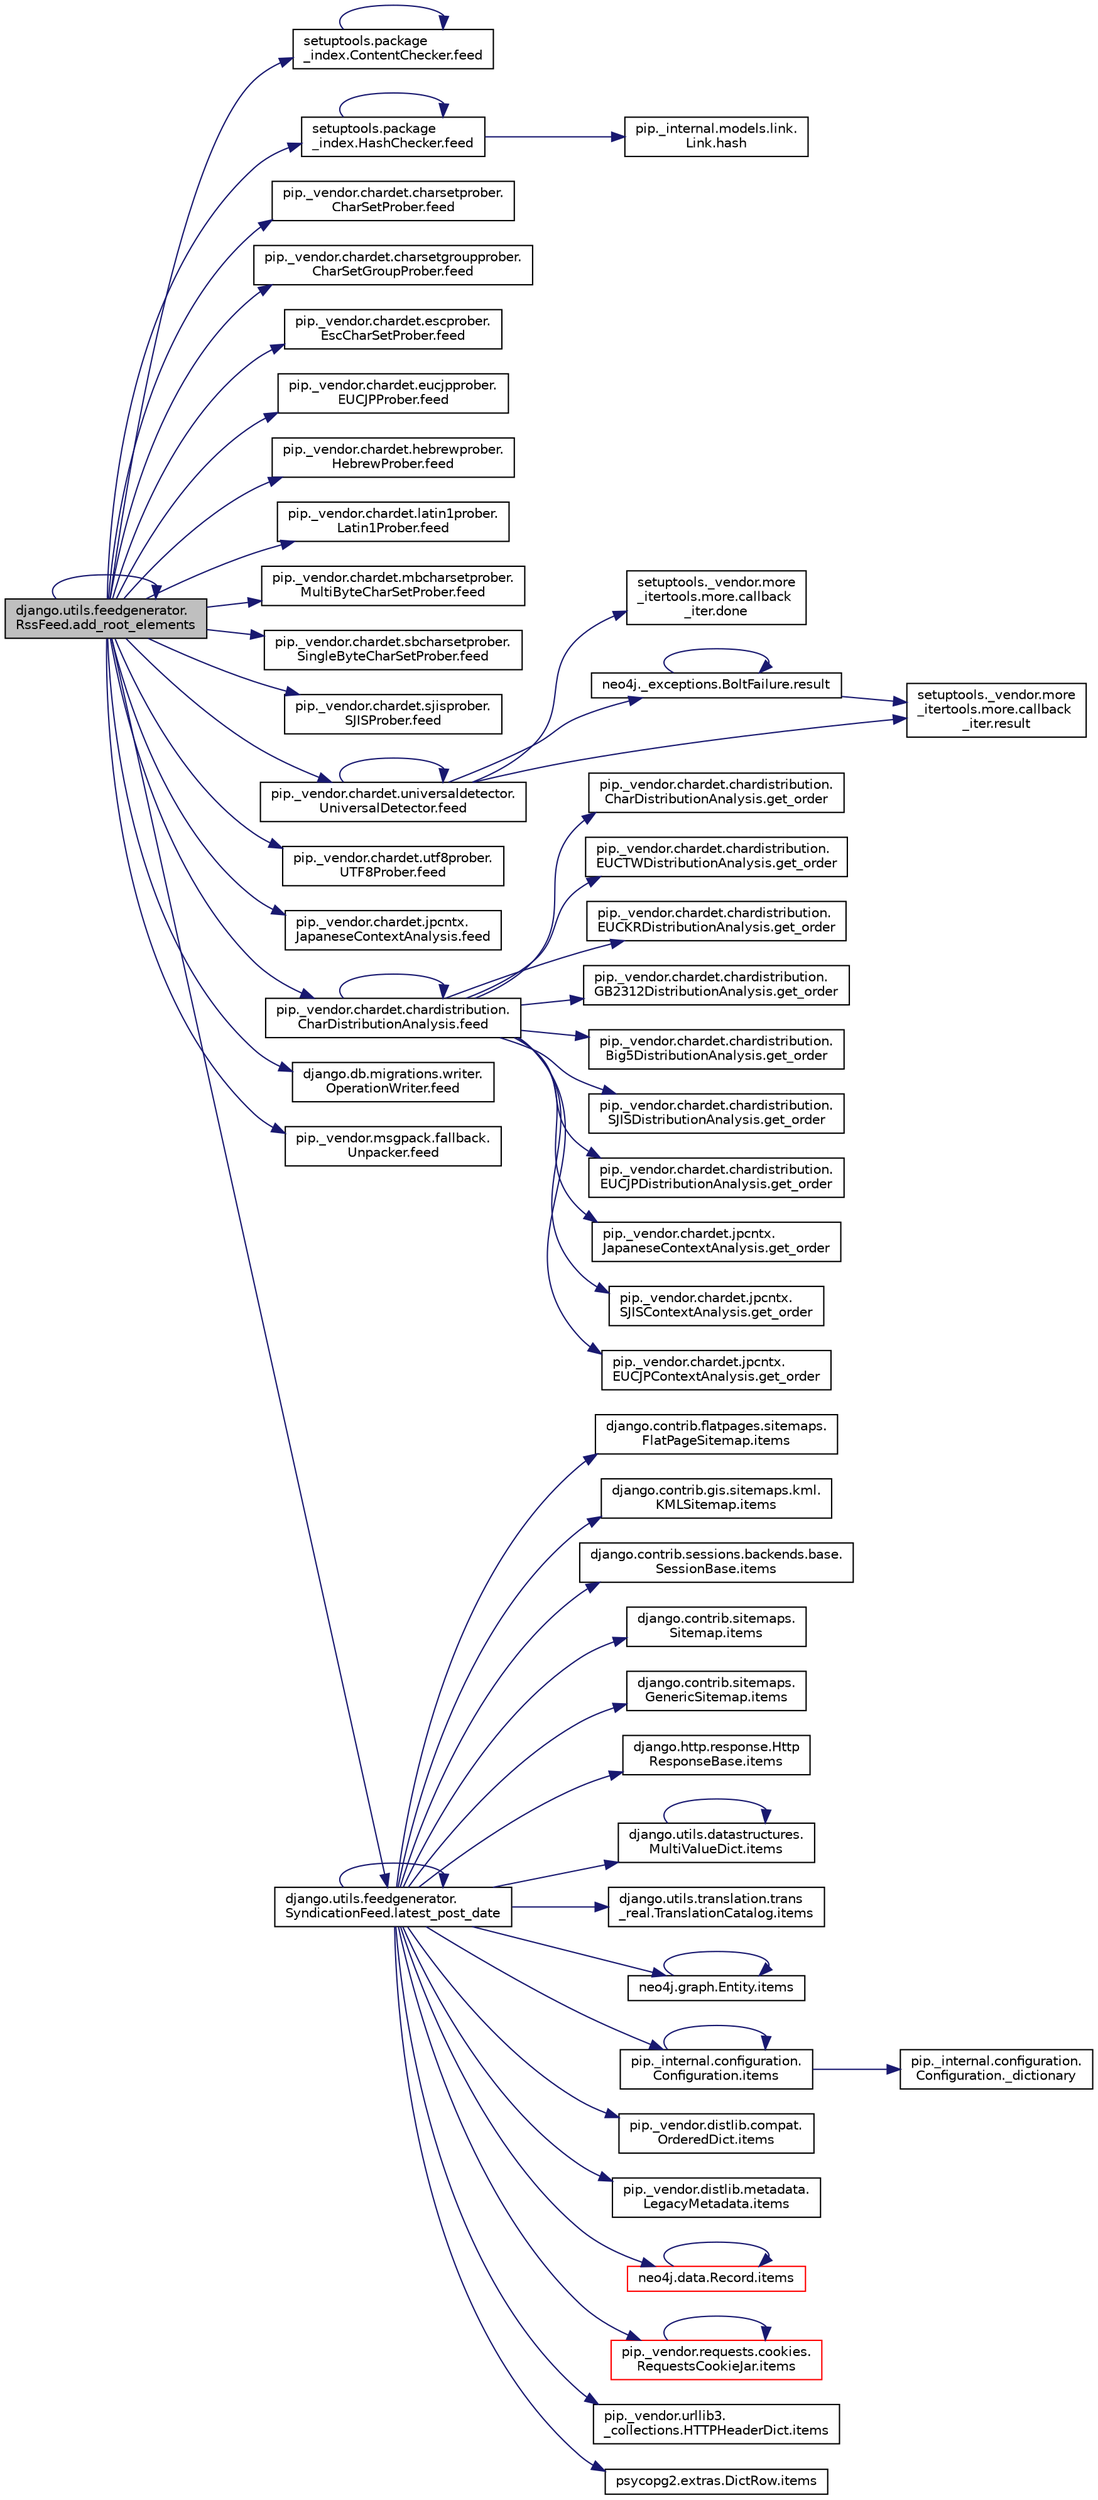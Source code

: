 digraph "django.utils.feedgenerator.RssFeed.add_root_elements"
{
 // LATEX_PDF_SIZE
  edge [fontname="Helvetica",fontsize="10",labelfontname="Helvetica",labelfontsize="10"];
  node [fontname="Helvetica",fontsize="10",shape=record];
  rankdir="LR";
  Node1 [label="django.utils.feedgenerator.\lRssFeed.add_root_elements",height=0.2,width=0.4,color="black", fillcolor="grey75", style="filled", fontcolor="black",tooltip=" "];
  Node1 -> Node1 [color="midnightblue",fontsize="10",style="solid",fontname="Helvetica"];
  Node1 -> Node2 [color="midnightblue",fontsize="10",style="solid",fontname="Helvetica"];
  Node2 [label="setuptools.package\l_index.ContentChecker.feed",height=0.2,width=0.4,color="black", fillcolor="white", style="filled",URL="$db/d4f/classsetuptools_1_1package__index_1_1_content_checker.html#a13b8b787afa956344f5eab6445f1d214",tooltip=" "];
  Node2 -> Node2 [color="midnightblue",fontsize="10",style="solid",fontname="Helvetica"];
  Node1 -> Node3 [color="midnightblue",fontsize="10",style="solid",fontname="Helvetica"];
  Node3 [label="setuptools.package\l_index.HashChecker.feed",height=0.2,width=0.4,color="black", fillcolor="white", style="filled",URL="$df/d50/classsetuptools_1_1package__index_1_1_hash_checker.html#ab85ad235e2596bf0adc4b69aa23f9600",tooltip=" "];
  Node3 -> Node3 [color="midnightblue",fontsize="10",style="solid",fontname="Helvetica"];
  Node3 -> Node4 [color="midnightblue",fontsize="10",style="solid",fontname="Helvetica"];
  Node4 [label="pip._internal.models.link.\lLink.hash",height=0.2,width=0.4,color="black", fillcolor="white", style="filled",URL="$de/da5/classpip_1_1__internal_1_1models_1_1link_1_1_link.html#a9d79621efd16f7c320ee3fdd6d8585b5",tooltip=" "];
  Node1 -> Node5 [color="midnightblue",fontsize="10",style="solid",fontname="Helvetica"];
  Node5 [label="pip._vendor.chardet.charsetprober.\lCharSetProber.feed",height=0.2,width=0.4,color="black", fillcolor="white", style="filled",URL="$da/d33/classpip_1_1__vendor_1_1chardet_1_1charsetprober_1_1_char_set_prober.html#a1cc41b371da5d90edece17e54f1fdf9b",tooltip=" "];
  Node1 -> Node6 [color="midnightblue",fontsize="10",style="solid",fontname="Helvetica"];
  Node6 [label="pip._vendor.chardet.charsetgroupprober.\lCharSetGroupProber.feed",height=0.2,width=0.4,color="black", fillcolor="white", style="filled",URL="$d5/d8f/classpip_1_1__vendor_1_1chardet_1_1charsetgroupprober_1_1_char_set_group_prober.html#aab3c0cbb972732881afd124221c6106e",tooltip=" "];
  Node1 -> Node7 [color="midnightblue",fontsize="10",style="solid",fontname="Helvetica"];
  Node7 [label="pip._vendor.chardet.escprober.\lEscCharSetProber.feed",height=0.2,width=0.4,color="black", fillcolor="white", style="filled",URL="$d9/d37/classpip_1_1__vendor_1_1chardet_1_1escprober_1_1_esc_char_set_prober.html#a9a4b36b24c3a8622cbd3f4eeadfeffc4",tooltip=" "];
  Node1 -> Node8 [color="midnightblue",fontsize="10",style="solid",fontname="Helvetica"];
  Node8 [label="pip._vendor.chardet.eucjpprober.\lEUCJPProber.feed",height=0.2,width=0.4,color="black", fillcolor="white", style="filled",URL="$dd/d73/classpip_1_1__vendor_1_1chardet_1_1eucjpprober_1_1_e_u_c_j_p_prober.html#ad96303aded5d210f4161a85cee288db1",tooltip=" "];
  Node1 -> Node9 [color="midnightblue",fontsize="10",style="solid",fontname="Helvetica"];
  Node9 [label="pip._vendor.chardet.hebrewprober.\lHebrewProber.feed",height=0.2,width=0.4,color="black", fillcolor="white", style="filled",URL="$db/db2/classpip_1_1__vendor_1_1chardet_1_1hebrewprober_1_1_hebrew_prober.html#aa1fce7290d1b2c5f7782beaf4bde6198",tooltip=" "];
  Node1 -> Node10 [color="midnightblue",fontsize="10",style="solid",fontname="Helvetica"];
  Node10 [label="pip._vendor.chardet.latin1prober.\lLatin1Prober.feed",height=0.2,width=0.4,color="black", fillcolor="white", style="filled",URL="$d6/d9c/classpip_1_1__vendor_1_1chardet_1_1latin1prober_1_1_latin1_prober.html#a30e002c1c507b761cdf7cd1ced7f5b3b",tooltip=" "];
  Node1 -> Node11 [color="midnightblue",fontsize="10",style="solid",fontname="Helvetica"];
  Node11 [label="pip._vendor.chardet.mbcharsetprober.\lMultiByteCharSetProber.feed",height=0.2,width=0.4,color="black", fillcolor="white", style="filled",URL="$df/d40/classpip_1_1__vendor_1_1chardet_1_1mbcharsetprober_1_1_multi_byte_char_set_prober.html#ad57b10650bc13b5edbb278b4488369e7",tooltip=" "];
  Node1 -> Node12 [color="midnightblue",fontsize="10",style="solid",fontname="Helvetica"];
  Node12 [label="pip._vendor.chardet.sbcharsetprober.\lSingleByteCharSetProber.feed",height=0.2,width=0.4,color="black", fillcolor="white", style="filled",URL="$d1/d89/classpip_1_1__vendor_1_1chardet_1_1sbcharsetprober_1_1_single_byte_char_set_prober.html#a34084783a02f898b7283b01c70c46f91",tooltip=" "];
  Node1 -> Node13 [color="midnightblue",fontsize="10",style="solid",fontname="Helvetica"];
  Node13 [label="pip._vendor.chardet.sjisprober.\lSJISProber.feed",height=0.2,width=0.4,color="black", fillcolor="white", style="filled",URL="$dc/dba/classpip_1_1__vendor_1_1chardet_1_1sjisprober_1_1_s_j_i_s_prober.html#a95af2daa6b9396f65da6f6197a1dbfb8",tooltip=" "];
  Node1 -> Node14 [color="midnightblue",fontsize="10",style="solid",fontname="Helvetica"];
  Node14 [label="pip._vendor.chardet.universaldetector.\lUniversalDetector.feed",height=0.2,width=0.4,color="black", fillcolor="white", style="filled",URL="$d1/d68/classpip_1_1__vendor_1_1chardet_1_1universaldetector_1_1_universal_detector.html#a95546c11a5ad1eb0db709f540a98bf42",tooltip=" "];
  Node14 -> Node15 [color="midnightblue",fontsize="10",style="solid",fontname="Helvetica"];
  Node15 [label="setuptools._vendor.more\l_itertools.more.callback\l_iter.done",height=0.2,width=0.4,color="black", fillcolor="white", style="filled",URL="$dc/d4b/classsetuptools_1_1__vendor_1_1more__itertools_1_1more_1_1callback__iter.html#a7f3002c09765824dce2dde2655d528e7",tooltip=" "];
  Node14 -> Node14 [color="midnightblue",fontsize="10",style="solid",fontname="Helvetica"];
  Node14 -> Node16 [color="midnightblue",fontsize="10",style="solid",fontname="Helvetica"];
  Node16 [label="neo4j._exceptions.BoltFailure.result",height=0.2,width=0.4,color="black", fillcolor="white", style="filled",URL="$d4/da5/classneo4j_1_1__exceptions_1_1_bolt_failure.html#a2ebf55a102a3da05081f3b3ca4166aac",tooltip=" "];
  Node16 -> Node16 [color="midnightblue",fontsize="10",style="solid",fontname="Helvetica"];
  Node16 -> Node17 [color="midnightblue",fontsize="10",style="solid",fontname="Helvetica"];
  Node17 [label="setuptools._vendor.more\l_itertools.more.callback\l_iter.result",height=0.2,width=0.4,color="black", fillcolor="white", style="filled",URL="$dc/d4b/classsetuptools_1_1__vendor_1_1more__itertools_1_1more_1_1callback__iter.html#a48aef2036093325100f236fdaa7dc0fc",tooltip=" "];
  Node14 -> Node17 [color="midnightblue",fontsize="10",style="solid",fontname="Helvetica"];
  Node1 -> Node18 [color="midnightblue",fontsize="10",style="solid",fontname="Helvetica"];
  Node18 [label="pip._vendor.chardet.utf8prober.\lUTF8Prober.feed",height=0.2,width=0.4,color="black", fillcolor="white", style="filled",URL="$d7/d49/classpip_1_1__vendor_1_1chardet_1_1utf8prober_1_1_u_t_f8_prober.html#a684b4070cb0cb073b75842c3552be4aa",tooltip=" "];
  Node1 -> Node19 [color="midnightblue",fontsize="10",style="solid",fontname="Helvetica"];
  Node19 [label="pip._vendor.chardet.jpcntx.\lJapaneseContextAnalysis.feed",height=0.2,width=0.4,color="black", fillcolor="white", style="filled",URL="$d1/dce/classpip_1_1__vendor_1_1chardet_1_1jpcntx_1_1_japanese_context_analysis.html#a27e160a4a05947cc260430e10540a126",tooltip=" "];
  Node1 -> Node20 [color="midnightblue",fontsize="10",style="solid",fontname="Helvetica"];
  Node20 [label="pip._vendor.chardet.chardistribution.\lCharDistributionAnalysis.feed",height=0.2,width=0.4,color="black", fillcolor="white", style="filled",URL="$d0/d28/classpip_1_1__vendor_1_1chardet_1_1chardistribution_1_1_char_distribution_analysis.html#aaf5c6e7561963bc088ce9d1a1c88cb34",tooltip=" "];
  Node20 -> Node20 [color="midnightblue",fontsize="10",style="solid",fontname="Helvetica"];
  Node20 -> Node21 [color="midnightblue",fontsize="10",style="solid",fontname="Helvetica"];
  Node21 [label="pip._vendor.chardet.chardistribution.\lCharDistributionAnalysis.get_order",height=0.2,width=0.4,color="black", fillcolor="white", style="filled",URL="$d0/d28/classpip_1_1__vendor_1_1chardet_1_1chardistribution_1_1_char_distribution_analysis.html#a77308260fe6b512569194586eca8b670",tooltip=" "];
  Node20 -> Node22 [color="midnightblue",fontsize="10",style="solid",fontname="Helvetica"];
  Node22 [label="pip._vendor.chardet.chardistribution.\lEUCTWDistributionAnalysis.get_order",height=0.2,width=0.4,color="black", fillcolor="white", style="filled",URL="$d0/d2c/classpip_1_1__vendor_1_1chardet_1_1chardistribution_1_1_e_u_c_t_w_distribution_analysis.html#a705ca817ec9a199ced42faab62427bd4",tooltip=" "];
  Node20 -> Node23 [color="midnightblue",fontsize="10",style="solid",fontname="Helvetica"];
  Node23 [label="pip._vendor.chardet.chardistribution.\lEUCKRDistributionAnalysis.get_order",height=0.2,width=0.4,color="black", fillcolor="white", style="filled",URL="$d7/d29/classpip_1_1__vendor_1_1chardet_1_1chardistribution_1_1_e_u_c_k_r_distribution_analysis.html#abd6afc26f82d4e971fef2332084ae775",tooltip=" "];
  Node20 -> Node24 [color="midnightblue",fontsize="10",style="solid",fontname="Helvetica"];
  Node24 [label="pip._vendor.chardet.chardistribution.\lGB2312DistributionAnalysis.get_order",height=0.2,width=0.4,color="black", fillcolor="white", style="filled",URL="$d8/d45/classpip_1_1__vendor_1_1chardet_1_1chardistribution_1_1_g_b2312_distribution_analysis.html#a6381266b315cef153cdd222b0c6fcd84",tooltip=" "];
  Node20 -> Node25 [color="midnightblue",fontsize="10",style="solid",fontname="Helvetica"];
  Node25 [label="pip._vendor.chardet.chardistribution.\lBig5DistributionAnalysis.get_order",height=0.2,width=0.4,color="black", fillcolor="white", style="filled",URL="$df/d55/classpip_1_1__vendor_1_1chardet_1_1chardistribution_1_1_big5_distribution_analysis.html#a23d61e750935983f6ed945685038a192",tooltip=" "];
  Node20 -> Node26 [color="midnightblue",fontsize="10",style="solid",fontname="Helvetica"];
  Node26 [label="pip._vendor.chardet.chardistribution.\lSJISDistributionAnalysis.get_order",height=0.2,width=0.4,color="black", fillcolor="white", style="filled",URL="$df/d26/classpip_1_1__vendor_1_1chardet_1_1chardistribution_1_1_s_j_i_s_distribution_analysis.html#a06a9991cabdf8fdb020daaf5ed717373",tooltip=" "];
  Node20 -> Node27 [color="midnightblue",fontsize="10",style="solid",fontname="Helvetica"];
  Node27 [label="pip._vendor.chardet.chardistribution.\lEUCJPDistributionAnalysis.get_order",height=0.2,width=0.4,color="black", fillcolor="white", style="filled",URL="$d8/d42/classpip_1_1__vendor_1_1chardet_1_1chardistribution_1_1_e_u_c_j_p_distribution_analysis.html#a29ce0aff65ee966bcd1669b45c21e859",tooltip=" "];
  Node20 -> Node28 [color="midnightblue",fontsize="10",style="solid",fontname="Helvetica"];
  Node28 [label="pip._vendor.chardet.jpcntx.\lJapaneseContextAnalysis.get_order",height=0.2,width=0.4,color="black", fillcolor="white", style="filled",URL="$d1/dce/classpip_1_1__vendor_1_1chardet_1_1jpcntx_1_1_japanese_context_analysis.html#ab474b14c0185a527593b2ff15e5b4889",tooltip=" "];
  Node20 -> Node29 [color="midnightblue",fontsize="10",style="solid",fontname="Helvetica"];
  Node29 [label="pip._vendor.chardet.jpcntx.\lSJISContextAnalysis.get_order",height=0.2,width=0.4,color="black", fillcolor="white", style="filled",URL="$de/daa/classpip_1_1__vendor_1_1chardet_1_1jpcntx_1_1_s_j_i_s_context_analysis.html#a395ed5188cdbc65a30f2859b30083446",tooltip=" "];
  Node20 -> Node30 [color="midnightblue",fontsize="10",style="solid",fontname="Helvetica"];
  Node30 [label="pip._vendor.chardet.jpcntx.\lEUCJPContextAnalysis.get_order",height=0.2,width=0.4,color="black", fillcolor="white", style="filled",URL="$d2/d05/classpip_1_1__vendor_1_1chardet_1_1jpcntx_1_1_e_u_c_j_p_context_analysis.html#ad6537753a76664ada0796bd8fd0ae47e",tooltip=" "];
  Node1 -> Node31 [color="midnightblue",fontsize="10",style="solid",fontname="Helvetica"];
  Node31 [label="django.db.migrations.writer.\lOperationWriter.feed",height=0.2,width=0.4,color="black", fillcolor="white", style="filled",URL="$da/dc4/classdjango_1_1db_1_1migrations_1_1writer_1_1_operation_writer.html#a1c6d6fcafc9fa91345b8bc4b58779760",tooltip=" "];
  Node1 -> Node32 [color="midnightblue",fontsize="10",style="solid",fontname="Helvetica"];
  Node32 [label="pip._vendor.msgpack.fallback.\lUnpacker.feed",height=0.2,width=0.4,color="black", fillcolor="white", style="filled",URL="$d1/d3d/classpip_1_1__vendor_1_1msgpack_1_1fallback_1_1_unpacker.html#a7a28f68c1e94d76a2412b8b2f54d986a",tooltip=" "];
  Node1 -> Node33 [color="midnightblue",fontsize="10",style="solid",fontname="Helvetica"];
  Node33 [label="django.utils.feedgenerator.\lSyndicationFeed.latest_post_date",height=0.2,width=0.4,color="black", fillcolor="white", style="filled",URL="$d7/dc3/classdjango_1_1utils_1_1feedgenerator_1_1_syndication_feed.html#acb91f3a383f15b6ec997db8c443b440e",tooltip=" "];
  Node33 -> Node34 [color="midnightblue",fontsize="10",style="solid",fontname="Helvetica"];
  Node34 [label="django.contrib.flatpages.sitemaps.\lFlatPageSitemap.items",height=0.2,width=0.4,color="black", fillcolor="white", style="filled",URL="$da/db0/classdjango_1_1contrib_1_1flatpages_1_1sitemaps_1_1_flat_page_sitemap.html#a6948e64ef6083cce5ad81a02a00e7836",tooltip=" "];
  Node33 -> Node35 [color="midnightblue",fontsize="10",style="solid",fontname="Helvetica"];
  Node35 [label="django.contrib.gis.sitemaps.kml.\lKMLSitemap.items",height=0.2,width=0.4,color="black", fillcolor="white", style="filled",URL="$d0/dea/classdjango_1_1contrib_1_1gis_1_1sitemaps_1_1kml_1_1_k_m_l_sitemap.html#a6acd07396d1cde7a19605ad2a8aa92e3",tooltip=" "];
  Node33 -> Node36 [color="midnightblue",fontsize="10",style="solid",fontname="Helvetica"];
  Node36 [label="django.contrib.sessions.backends.base.\lSessionBase.items",height=0.2,width=0.4,color="black", fillcolor="white", style="filled",URL="$d1/d6e/classdjango_1_1contrib_1_1sessions_1_1backends_1_1base_1_1_session_base.html#ae25cf58df559b84f6cb8c2bad2420f5f",tooltip=" "];
  Node33 -> Node37 [color="midnightblue",fontsize="10",style="solid",fontname="Helvetica"];
  Node37 [label="django.contrib.sitemaps.\lSitemap.items",height=0.2,width=0.4,color="black", fillcolor="white", style="filled",URL="$db/d3f/classdjango_1_1contrib_1_1sitemaps_1_1_sitemap.html#a521395bdbfe3e7c0afbf9bb0a038a3d5",tooltip=" "];
  Node33 -> Node38 [color="midnightblue",fontsize="10",style="solid",fontname="Helvetica"];
  Node38 [label="django.contrib.sitemaps.\lGenericSitemap.items",height=0.2,width=0.4,color="black", fillcolor="white", style="filled",URL="$d5/d7c/classdjango_1_1contrib_1_1sitemaps_1_1_generic_sitemap.html#ab6026371faf88c9a25c1e70a02570ebb",tooltip=" "];
  Node33 -> Node39 [color="midnightblue",fontsize="10",style="solid",fontname="Helvetica"];
  Node39 [label="django.http.response.Http\lResponseBase.items",height=0.2,width=0.4,color="black", fillcolor="white", style="filled",URL="$dd/db4/classdjango_1_1http_1_1response_1_1_http_response_base.html#a8ed7fbc867369f0722bb5b0997593520",tooltip=" "];
  Node33 -> Node40 [color="midnightblue",fontsize="10",style="solid",fontname="Helvetica"];
  Node40 [label="django.utils.datastructures.\lMultiValueDict.items",height=0.2,width=0.4,color="black", fillcolor="white", style="filled",URL="$d5/d02/classdjango_1_1utils_1_1datastructures_1_1_multi_value_dict.html#a6e3230d429487c8249894a263e311ade",tooltip=" "];
  Node40 -> Node40 [color="midnightblue",fontsize="10",style="solid",fontname="Helvetica"];
  Node33 -> Node41 [color="midnightblue",fontsize="10",style="solid",fontname="Helvetica"];
  Node41 [label="django.utils.translation.trans\l_real.TranslationCatalog.items",height=0.2,width=0.4,color="black", fillcolor="white", style="filled",URL="$dd/d59/classdjango_1_1utils_1_1translation_1_1trans__real_1_1_translation_catalog.html#ae868bfe97371199134f38f2bd997e08f",tooltip=" "];
  Node33 -> Node42 [color="midnightblue",fontsize="10",style="solid",fontname="Helvetica"];
  Node42 [label="neo4j.graph.Entity.items",height=0.2,width=0.4,color="black", fillcolor="white", style="filled",URL="$da/de2/classneo4j_1_1graph_1_1_entity.html#a900c8bafc184909bef8464cc234974e8",tooltip=" "];
  Node42 -> Node42 [color="midnightblue",fontsize="10",style="solid",fontname="Helvetica"];
  Node33 -> Node43 [color="midnightblue",fontsize="10",style="solid",fontname="Helvetica"];
  Node43 [label="pip._internal.configuration.\lConfiguration.items",height=0.2,width=0.4,color="black", fillcolor="white", style="filled",URL="$dc/da9/classpip_1_1__internal_1_1configuration_1_1_configuration.html#a43a724f440f49a72db825d19c0faa921",tooltip=" "];
  Node43 -> Node44 [color="midnightblue",fontsize="10",style="solid",fontname="Helvetica"];
  Node44 [label="pip._internal.configuration.\lConfiguration._dictionary",height=0.2,width=0.4,color="black", fillcolor="white", style="filled",URL="$dc/da9/classpip_1_1__internal_1_1configuration_1_1_configuration.html#abaf2d55a077dead78b33bad3bcbbc0c8",tooltip=" "];
  Node43 -> Node43 [color="midnightblue",fontsize="10",style="solid",fontname="Helvetica"];
  Node33 -> Node45 [color="midnightblue",fontsize="10",style="solid",fontname="Helvetica"];
  Node45 [label="pip._vendor.distlib.compat.\lOrderedDict.items",height=0.2,width=0.4,color="black", fillcolor="white", style="filled",URL="$d8/dae/classpip_1_1__vendor_1_1distlib_1_1compat_1_1_ordered_dict.html#a97f6c8e438a9fd542ea4379858e9586a",tooltip=" "];
  Node33 -> Node46 [color="midnightblue",fontsize="10",style="solid",fontname="Helvetica"];
  Node46 [label="pip._vendor.distlib.metadata.\lLegacyMetadata.items",height=0.2,width=0.4,color="black", fillcolor="white", style="filled",URL="$d3/dc5/classpip_1_1__vendor_1_1distlib_1_1metadata_1_1_legacy_metadata.html#ad75ade4c3fcb143145f1e75dcb2b691d",tooltip=" "];
  Node33 -> Node47 [color="midnightblue",fontsize="10",style="solid",fontname="Helvetica"];
  Node47 [label="neo4j.data.Record.items",height=0.2,width=0.4,color="red", fillcolor="white", style="filled",URL="$d8/da3/classneo4j_1_1data_1_1_record.html#aa82fb1c1ac368d26d9decaa7a8339be1",tooltip=" "];
  Node47 -> Node47 [color="midnightblue",fontsize="10",style="solid",fontname="Helvetica"];
  Node33 -> Node507 [color="midnightblue",fontsize="10",style="solid",fontname="Helvetica"];
  Node507 [label="pip._vendor.requests.cookies.\lRequestsCookieJar.items",height=0.2,width=0.4,color="red", fillcolor="white", style="filled",URL="$d9/d08/classpip_1_1__vendor_1_1requests_1_1cookies_1_1_requests_cookie_jar.html#a16943d14660f257b695673e38162c0f7",tooltip=" "];
  Node507 -> Node507 [color="midnightblue",fontsize="10",style="solid",fontname="Helvetica"];
  Node33 -> Node517 [color="midnightblue",fontsize="10",style="solid",fontname="Helvetica"];
  Node517 [label="pip._vendor.urllib3.\l_collections.HTTPHeaderDict.items",height=0.2,width=0.4,color="black", fillcolor="white", style="filled",URL="$d8/dc7/classpip_1_1__vendor_1_1urllib3_1_1__collections_1_1_h_t_t_p_header_dict.html#ae40b7c8adb3a4a74a2fe63ee3d86173e",tooltip=" "];
  Node33 -> Node518 [color="midnightblue",fontsize="10",style="solid",fontname="Helvetica"];
  Node518 [label="psycopg2.extras.DictRow.items",height=0.2,width=0.4,color="black", fillcolor="white", style="filled",URL="$dc/d7b/classpsycopg2_1_1extras_1_1_dict_row.html#a8b5ca8f01caa84bc32fb4f31ff0de8d3",tooltip=" "];
  Node33 -> Node33 [color="midnightblue",fontsize="10",style="solid",fontname="Helvetica"];
}

